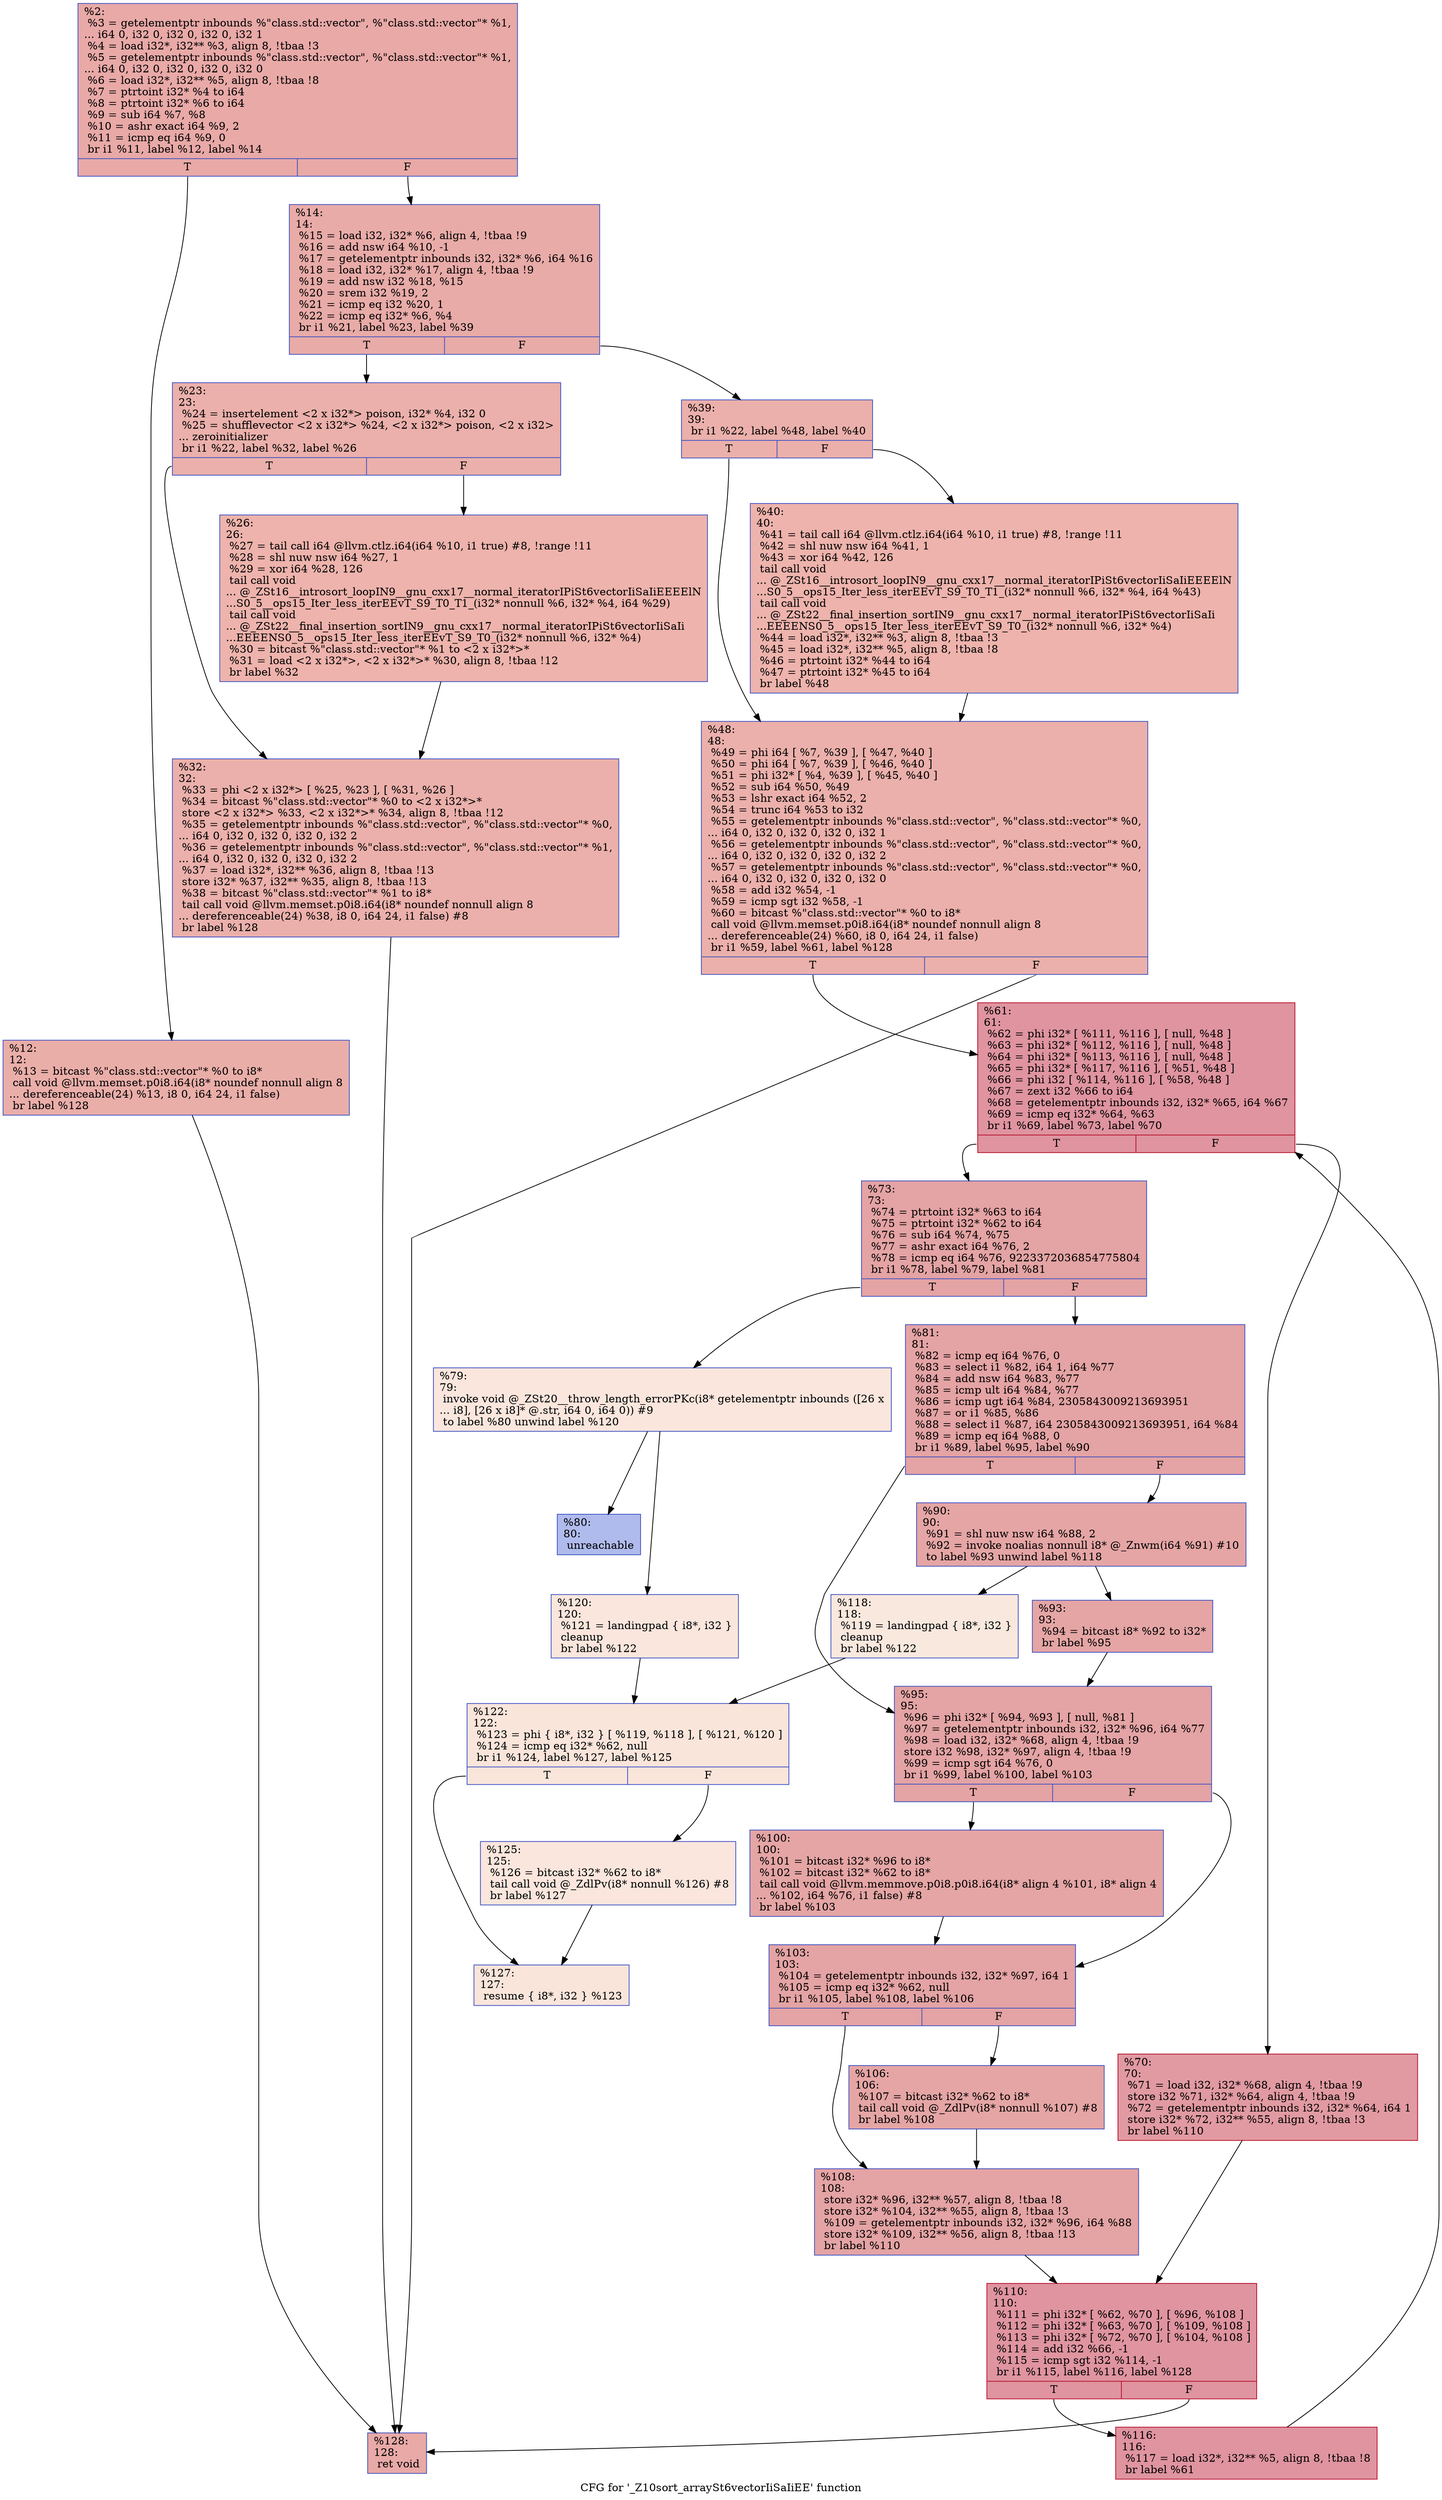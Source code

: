 digraph "CFG for '_Z10sort_arraySt6vectorIiSaIiEE' function" {
	label="CFG for '_Z10sort_arraySt6vectorIiSaIiEE' function";

	Node0x5650ad199620 [shape=record,color="#3d50c3ff", style=filled, fillcolor="#ca3b3770",label="{%2:\l  %3 = getelementptr inbounds %\"class.std::vector\", %\"class.std::vector\"* %1,\l... i64 0, i32 0, i32 0, i32 0, i32 1\l  %4 = load i32*, i32** %3, align 8, !tbaa !3\l  %5 = getelementptr inbounds %\"class.std::vector\", %\"class.std::vector\"* %1,\l... i64 0, i32 0, i32 0, i32 0, i32 0\l  %6 = load i32*, i32** %5, align 8, !tbaa !8\l  %7 = ptrtoint i32* %4 to i64\l  %8 = ptrtoint i32* %6 to i64\l  %9 = sub i64 %7, %8\l  %10 = ashr exact i64 %9, 2\l  %11 = icmp eq i64 %9, 0\l  br i1 %11, label %12, label %14\l|{<s0>T|<s1>F}}"];
	Node0x5650ad199620:s0 -> Node0x5650ad19a9b0;
	Node0x5650ad199620:s1 -> Node0x5650ad19aff0;
	Node0x5650ad19a9b0 [shape=record,color="#3d50c3ff", style=filled, fillcolor="#d0473d70",label="{%12:\l12:                                               \l  %13 = bitcast %\"class.std::vector\"* %0 to i8*\l  call void @llvm.memset.p0i8.i64(i8* noundef nonnull align 8\l... dereferenceable(24) %13, i8 0, i64 24, i1 false)\l  br label %128\l}"];
	Node0x5650ad19a9b0 -> Node0x5650ad19b570;
	Node0x5650ad19aff0 [shape=record,color="#3d50c3ff", style=filled, fillcolor="#cc403a70",label="{%14:\l14:                                               \l  %15 = load i32, i32* %6, align 4, !tbaa !9\l  %16 = add nsw i64 %10, -1\l  %17 = getelementptr inbounds i32, i32* %6, i64 %16\l  %18 = load i32, i32* %17, align 4, !tbaa !9\l  %19 = add nsw i32 %18, %15\l  %20 = srem i32 %19, 2\l  %21 = icmp eq i32 %20, 1\l  %22 = icmp eq i32* %6, %4\l  br i1 %21, label %23, label %39\l|{<s0>T|<s1>F}}"];
	Node0x5650ad19aff0:s0 -> Node0x5650ad19c0f0;
	Node0x5650ad19aff0:s1 -> Node0x5650ad19c180;
	Node0x5650ad19c0f0 [shape=record,color="#3d50c3ff", style=filled, fillcolor="#d24b4070",label="{%23:\l23:                                               \l  %24 = insertelement \<2 x i32*\> poison, i32* %4, i32 0\l  %25 = shufflevector \<2 x i32*\> %24, \<2 x i32*\> poison, \<2 x i32\>\l... zeroinitializer\l  br i1 %22, label %32, label %26\l|{<s0>T|<s1>F}}"];
	Node0x5650ad19c0f0:s0 -> Node0x5650ad19d290;
	Node0x5650ad19c0f0:s1 -> Node0x5650ad19d2e0;
	Node0x5650ad19d2e0 [shape=record,color="#3d50c3ff", style=filled, fillcolor="#d6524470",label="{%26:\l26:                                               \l  %27 = tail call i64 @llvm.ctlz.i64(i64 %10, i1 true) #8, !range !11\l  %28 = shl nuw nsw i64 %27, 1\l  %29 = xor i64 %28, 126\l  tail call void\l... @_ZSt16__introsort_loopIN9__gnu_cxx17__normal_iteratorIPiSt6vectorIiSaIiEEEElN\l...S0_5__ops15_Iter_less_iterEEvT_S9_T0_T1_(i32* nonnull %6, i32* %4, i64 %29)\l  tail call void\l... @_ZSt22__final_insertion_sortIN9__gnu_cxx17__normal_iteratorIPiSt6vectorIiSaIi\l...EEEENS0_5__ops15_Iter_less_iterEEvT_S9_T0_(i32* nonnull %6, i32* %4)\l  %30 = bitcast %\"class.std::vector\"* %1 to \<2 x i32*\>*\l  %31 = load \<2 x i32*\>, \<2 x i32*\>* %30, align 8, !tbaa !12\l  br label %32\l}"];
	Node0x5650ad19d2e0 -> Node0x5650ad19d290;
	Node0x5650ad19d290 [shape=record,color="#3d50c3ff", style=filled, fillcolor="#d24b4070",label="{%32:\l32:                                               \l  %33 = phi \<2 x i32*\> [ %25, %23 ], [ %31, %26 ]\l  %34 = bitcast %\"class.std::vector\"* %0 to \<2 x i32*\>*\l  store \<2 x i32*\> %33, \<2 x i32*\>* %34, align 8, !tbaa !12\l  %35 = getelementptr inbounds %\"class.std::vector\", %\"class.std::vector\"* %0,\l... i64 0, i32 0, i32 0, i32 0, i32 2\l  %36 = getelementptr inbounds %\"class.std::vector\", %\"class.std::vector\"* %1,\l... i64 0, i32 0, i32 0, i32 0, i32 2\l  %37 = load i32*, i32** %36, align 8, !tbaa !13\l  store i32* %37, i32** %35, align 8, !tbaa !13\l  %38 = bitcast %\"class.std::vector\"* %1 to i8*\l  tail call void @llvm.memset.p0i8.i64(i8* noundef nonnull align 8\l... dereferenceable(24) %38, i8 0, i64 24, i1 false) #8\l  br label %128\l}"];
	Node0x5650ad19d290 -> Node0x5650ad19b570;
	Node0x5650ad19c180 [shape=record,color="#3d50c3ff", style=filled, fillcolor="#d24b4070",label="{%39:\l39:                                               \l  br i1 %22, label %48, label %40\l|{<s0>T|<s1>F}}"];
	Node0x5650ad19c180:s0 -> Node0x5650ad19f740;
	Node0x5650ad19c180:s1 -> Node0x5650ad19f790;
	Node0x5650ad19f790 [shape=record,color="#3d50c3ff", style=filled, fillcolor="#d6524470",label="{%40:\l40:                                               \l  %41 = tail call i64 @llvm.ctlz.i64(i64 %10, i1 true) #8, !range !11\l  %42 = shl nuw nsw i64 %41, 1\l  %43 = xor i64 %42, 126\l  tail call void\l... @_ZSt16__introsort_loopIN9__gnu_cxx17__normal_iteratorIPiSt6vectorIiSaIiEEEElN\l...S0_5__ops15_Iter_less_iterEEvT_S9_T0_T1_(i32* nonnull %6, i32* %4, i64 %43)\l  tail call void\l... @_ZSt22__final_insertion_sortIN9__gnu_cxx17__normal_iteratorIPiSt6vectorIiSaIi\l...EEEENS0_5__ops15_Iter_less_iterEEvT_S9_T0_(i32* nonnull %6, i32* %4)\l  %44 = load i32*, i32** %3, align 8, !tbaa !3\l  %45 = load i32*, i32** %5, align 8, !tbaa !8\l  %46 = ptrtoint i32* %44 to i64\l  %47 = ptrtoint i32* %45 to i64\l  br label %48\l}"];
	Node0x5650ad19f790 -> Node0x5650ad19f740;
	Node0x5650ad19f740 [shape=record,color="#3d50c3ff", style=filled, fillcolor="#d24b4070",label="{%48:\l48:                                               \l  %49 = phi i64 [ %7, %39 ], [ %47, %40 ]\l  %50 = phi i64 [ %7, %39 ], [ %46, %40 ]\l  %51 = phi i32* [ %4, %39 ], [ %45, %40 ]\l  %52 = sub i64 %50, %49\l  %53 = lshr exact i64 %52, 2\l  %54 = trunc i64 %53 to i32\l  %55 = getelementptr inbounds %\"class.std::vector\", %\"class.std::vector\"* %0,\l... i64 0, i32 0, i32 0, i32 0, i32 1\l  %56 = getelementptr inbounds %\"class.std::vector\", %\"class.std::vector\"* %0,\l... i64 0, i32 0, i32 0, i32 0, i32 2\l  %57 = getelementptr inbounds %\"class.std::vector\", %\"class.std::vector\"* %0,\l... i64 0, i32 0, i32 0, i32 0, i32 0\l  %58 = add i32 %54, -1\l  %59 = icmp sgt i32 %58, -1\l  %60 = bitcast %\"class.std::vector\"* %0 to i8*\l  call void @llvm.memset.p0i8.i64(i8* noundef nonnull align 8\l... dereferenceable(24) %60, i8 0, i64 24, i1 false)\l  br i1 %59, label %61, label %128\l|{<s0>T|<s1>F}}"];
	Node0x5650ad19f740:s0 -> Node0x5650ad1a1bf0;
	Node0x5650ad19f740:s1 -> Node0x5650ad19b570;
	Node0x5650ad1a1bf0 [shape=record,color="#b70d28ff", style=filled, fillcolor="#b70d2870",label="{%61:\l61:                                               \l  %62 = phi i32* [ %111, %116 ], [ null, %48 ]\l  %63 = phi i32* [ %112, %116 ], [ null, %48 ]\l  %64 = phi i32* [ %113, %116 ], [ null, %48 ]\l  %65 = phi i32* [ %117, %116 ], [ %51, %48 ]\l  %66 = phi i32 [ %114, %116 ], [ %58, %48 ]\l  %67 = zext i32 %66 to i64\l  %68 = getelementptr inbounds i32, i32* %65, i64 %67\l  %69 = icmp eq i32* %64, %63\l  br i1 %69, label %73, label %70\l|{<s0>T|<s1>F}}"];
	Node0x5650ad1a1bf0:s0 -> Node0x5650ad1a27f0;
	Node0x5650ad1a1bf0:s1 -> Node0x5650ad1a2880;
	Node0x5650ad1a2880 [shape=record,color="#b70d28ff", style=filled, fillcolor="#bb1b2c70",label="{%70:\l70:                                               \l  %71 = load i32, i32* %68, align 4, !tbaa !9\l  store i32 %71, i32* %64, align 4, !tbaa !9\l  %72 = getelementptr inbounds i32, i32* %64, i64 1\l  store i32* %72, i32** %55, align 8, !tbaa !3\l  br label %110\l}"];
	Node0x5650ad1a2880 -> Node0x5650ad1a2bf0;
	Node0x5650ad1a27f0 [shape=record,color="#3d50c3ff", style=filled, fillcolor="#c32e3170",label="{%73:\l73:                                               \l  %74 = ptrtoint i32* %63 to i64\l  %75 = ptrtoint i32* %62 to i64\l  %76 = sub i64 %74, %75\l  %77 = ashr exact i64 %76, 2\l  %78 = icmp eq i64 %76, 9223372036854775804\l  br i1 %78, label %79, label %81\l|{<s0>T|<s1>F}}"];
	Node0x5650ad1a27f0:s0 -> Node0x5650ad1a2f70;
	Node0x5650ad1a27f0:s1 -> Node0x5650ad1a2fc0;
	Node0x5650ad1a2f70 [shape=record,color="#3d50c3ff", style=filled, fillcolor="#f3c7b170",label="{%79:\l79:                                               \l  invoke void @_ZSt20__throw_length_errorPKc(i8* getelementptr inbounds ([26 x\l... i8], [26 x i8]* @.str, i64 0, i64 0)) #9\l          to label %80 unwind label %120\l}"];
	Node0x5650ad1a2f70 -> Node0x5650ad1a31c0;
	Node0x5650ad1a2f70 -> Node0x5650ad1a3210;
	Node0x5650ad1a31c0 [shape=record,color="#3d50c3ff", style=filled, fillcolor="#4c66d670",label="{%80:\l80:                                               \l  unreachable\l}"];
	Node0x5650ad1a2fc0 [shape=record,color="#3d50c3ff", style=filled, fillcolor="#c32e3170",label="{%81:\l81:                                               \l  %82 = icmp eq i64 %76, 0\l  %83 = select i1 %82, i64 1, i64 %77\l  %84 = add nsw i64 %83, %77\l  %85 = icmp ult i64 %84, %77\l  %86 = icmp ugt i64 %84, 2305843009213693951\l  %87 = or i1 %85, %86\l  %88 = select i1 %87, i64 2305843009213693951, i64 %84\l  %89 = icmp eq i64 %88, 0\l  br i1 %89, label %95, label %90\l|{<s0>T|<s1>F}}"];
	Node0x5650ad1a2fc0:s0 -> Node0x5650ad1a3970;
	Node0x5650ad1a2fc0:s1 -> Node0x5650ad1a39c0;
	Node0x5650ad1a39c0 [shape=record,color="#3d50c3ff", style=filled, fillcolor="#c5333470",label="{%90:\l90:                                               \l  %91 = shl nuw nsw i64 %88, 2\l  %92 = invoke noalias nonnull i8* @_Znwm(i64 %91) #10\l          to label %93 unwind label %118\l}"];
	Node0x5650ad1a39c0 -> Node0x5650ad1a3b50;
	Node0x5650ad1a39c0 -> Node0x5650ad1a3ba0;
	Node0x5650ad1a3b50 [shape=record,color="#3d50c3ff", style=filled, fillcolor="#c5333470",label="{%93:\l93:                                               \l  %94 = bitcast i8* %92 to i32*\l  br label %95\l}"];
	Node0x5650ad1a3b50 -> Node0x5650ad1a3970;
	Node0x5650ad1a3970 [shape=record,color="#3d50c3ff", style=filled, fillcolor="#c32e3170",label="{%95:\l95:                                               \l  %96 = phi i32* [ %94, %93 ], [ null, %81 ]\l  %97 = getelementptr inbounds i32, i32* %96, i64 %77\l  %98 = load i32, i32* %68, align 4, !tbaa !9\l  store i32 %98, i32* %97, align 4, !tbaa !9\l  %99 = icmp sgt i64 %76, 0\l  br i1 %99, label %100, label %103\l|{<s0>T|<s1>F}}"];
	Node0x5650ad1a3970:s0 -> Node0x5650ad1a41d0;
	Node0x5650ad1a3970:s1 -> Node0x5650ad1a4220;
	Node0x5650ad1a41d0 [shape=record,color="#3d50c3ff", style=filled, fillcolor="#c5333470",label="{%100:\l100:                                              \l  %101 = bitcast i32* %96 to i8*\l  %102 = bitcast i32* %62 to i8*\l  tail call void @llvm.memmove.p0i8.p0i8.i64(i8* align 4 %101, i8* align 4\l... %102, i64 %76, i1 false) #8\l  br label %103\l}"];
	Node0x5650ad1a41d0 -> Node0x5650ad1a4220;
	Node0x5650ad1a4220 [shape=record,color="#3d50c3ff", style=filled, fillcolor="#c32e3170",label="{%103:\l103:                                              \l  %104 = getelementptr inbounds i32, i32* %97, i64 1\l  %105 = icmp eq i32* %62, null\l  br i1 %105, label %108, label %106\l|{<s0>T|<s1>F}}"];
	Node0x5650ad1a4220:s0 -> Node0x5650ad1a48b0;
	Node0x5650ad1a4220:s1 -> Node0x5650ad1a4900;
	Node0x5650ad1a4900 [shape=record,color="#3d50c3ff", style=filled, fillcolor="#c5333470",label="{%106:\l106:                                              \l  %107 = bitcast i32* %62 to i8*\l  tail call void @_ZdlPv(i8* nonnull %107) #8\l  br label %108\l}"];
	Node0x5650ad1a4900 -> Node0x5650ad1a48b0;
	Node0x5650ad1a48b0 [shape=record,color="#3d50c3ff", style=filled, fillcolor="#c32e3170",label="{%108:\l108:                                              \l  store i32* %96, i32** %57, align 8, !tbaa !8\l  store i32* %104, i32** %55, align 8, !tbaa !3\l  %109 = getelementptr inbounds i32, i32* %96, i64 %88\l  store i32* %109, i32** %56, align 8, !tbaa !13\l  br label %110\l}"];
	Node0x5650ad1a48b0 -> Node0x5650ad1a2bf0;
	Node0x5650ad1a2bf0 [shape=record,color="#b70d28ff", style=filled, fillcolor="#b70d2870",label="{%110:\l110:                                              \l  %111 = phi i32* [ %62, %70 ], [ %96, %108 ]\l  %112 = phi i32* [ %63, %70 ], [ %109, %108 ]\l  %113 = phi i32* [ %72, %70 ], [ %104, %108 ]\l  %114 = add i32 %66, -1\l  %115 = icmp sgt i32 %114, -1\l  br i1 %115, label %116, label %128\l|{<s0>T|<s1>F}}"];
	Node0x5650ad1a2bf0:s0 -> Node0x5650ad1a1cf0;
	Node0x5650ad1a2bf0:s1 -> Node0x5650ad19b570;
	Node0x5650ad1a1cf0 [shape=record,color="#b70d28ff", style=filled, fillcolor="#b70d2870",label="{%116:\l116:                                              \l  %117 = load i32*, i32** %5, align 8, !tbaa !8\l  br label %61\l}"];
	Node0x5650ad1a1cf0 -> Node0x5650ad1a1bf0;
	Node0x5650ad1a3ba0 [shape=record,color="#3d50c3ff", style=filled, fillcolor="#f2cab570",label="{%118:\l118:                                              \l  %119 = landingpad \{ i8*, i32 \}\l          cleanup\l  br label %122\l}"];
	Node0x5650ad1a3ba0 -> Node0x5650ad1a54d0;
	Node0x5650ad1a3210 [shape=record,color="#3d50c3ff", style=filled, fillcolor="#f3c7b170",label="{%120:\l120:                                              \l  %121 = landingpad \{ i8*, i32 \}\l          cleanup\l  br label %122\l}"];
	Node0x5650ad1a3210 -> Node0x5650ad1a54d0;
	Node0x5650ad1a54d0 [shape=record,color="#3d50c3ff", style=filled, fillcolor="#f4c5ad70",label="{%122:\l122:                                              \l  %123 = phi \{ i8*, i32 \} [ %119, %118 ], [ %121, %120 ]\l  %124 = icmp eq i32* %62, null\l  br i1 %124, label %127, label %125\l|{<s0>T|<s1>F}}"];
	Node0x5650ad1a54d0:s0 -> Node0x5650ad1a57b0;
	Node0x5650ad1a54d0:s1 -> Node0x5650ad1a5800;
	Node0x5650ad1a5800 [shape=record,color="#3d50c3ff", style=filled, fillcolor="#f3c7b170",label="{%125:\l125:                                              \l  %126 = bitcast i32* %62 to i8*\l  tail call void @_ZdlPv(i8* nonnull %126) #8\l  br label %127\l}"];
	Node0x5650ad1a5800 -> Node0x5650ad1a57b0;
	Node0x5650ad1a57b0 [shape=record,color="#3d50c3ff", style=filled, fillcolor="#f4c5ad70",label="{%127:\l127:                                              \l  resume \{ i8*, i32 \} %123\l}"];
	Node0x5650ad19b570 [shape=record,color="#3d50c3ff", style=filled, fillcolor="#ca3b3770",label="{%128:\l128:                                              \l  ret void\l}"];
}
